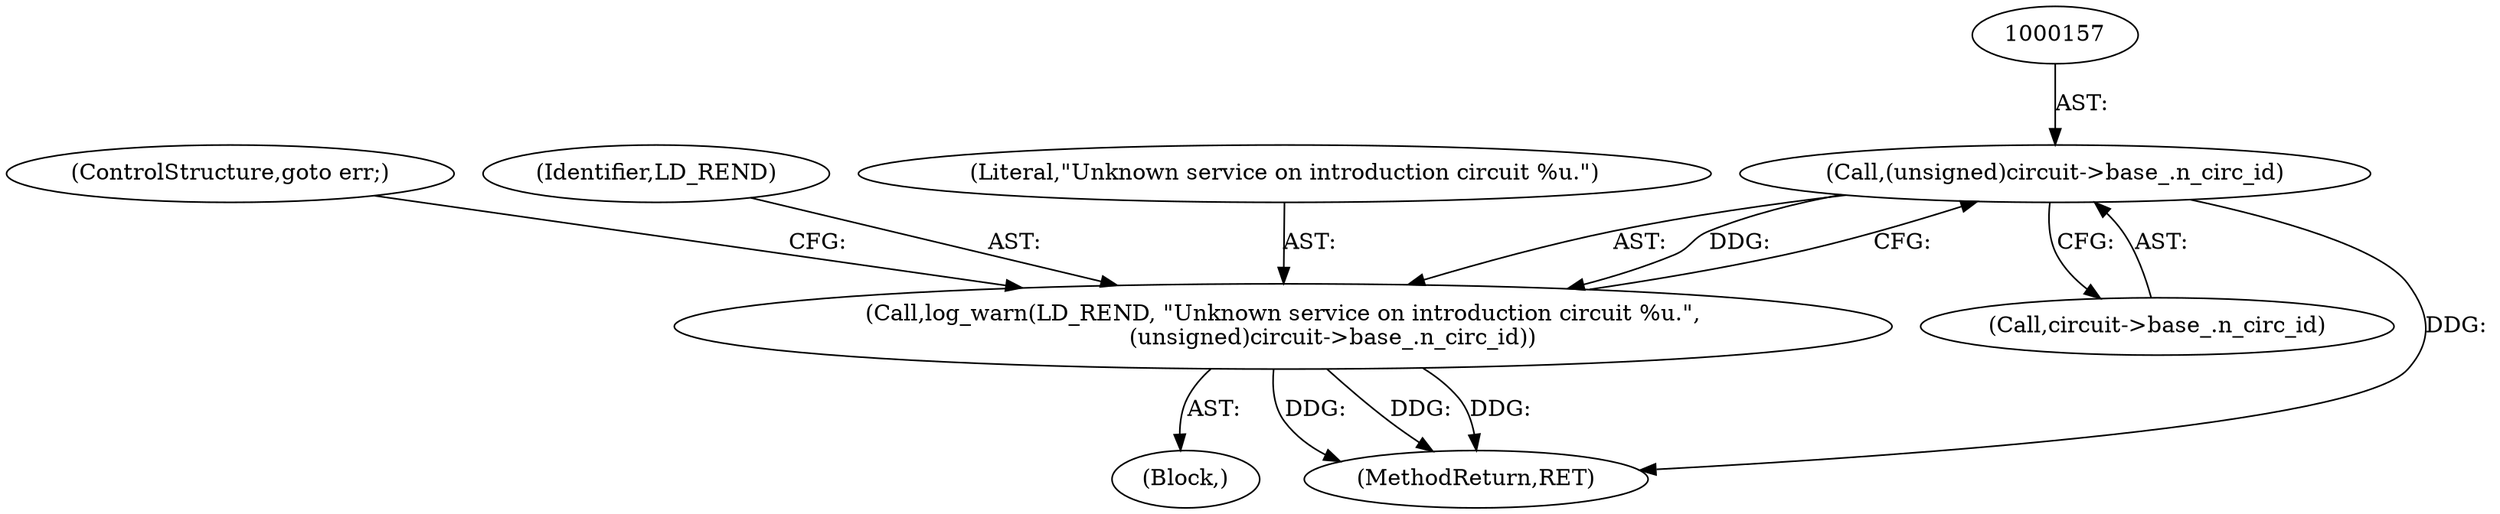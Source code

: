 digraph "0_tor_09ea89764a4d3a907808ed7d4fe42abfe64bd486@pointer" {
"1000156" [label="(Call,(unsigned)circuit->base_.n_circ_id)"];
"1000153" [label="(Call,log_warn(LD_REND, \"Unknown service on introduction circuit %u.\",\n              (unsigned)circuit->base_.n_circ_id))"];
"1000163" [label="(ControlStructure,goto err;)"];
"1000152" [label="(Block,)"];
"1000154" [label="(Identifier,LD_REND)"];
"1000156" [label="(Call,(unsigned)circuit->base_.n_circ_id)"];
"1000153" [label="(Call,log_warn(LD_REND, \"Unknown service on introduction circuit %u.\",\n              (unsigned)circuit->base_.n_circ_id))"];
"1000155" [label="(Literal,\"Unknown service on introduction circuit %u.\")"];
"1000158" [label="(Call,circuit->base_.n_circ_id)"];
"1000231" [label="(MethodReturn,RET)"];
"1000156" -> "1000153"  [label="AST: "];
"1000156" -> "1000158"  [label="CFG: "];
"1000157" -> "1000156"  [label="AST: "];
"1000158" -> "1000156"  [label="AST: "];
"1000153" -> "1000156"  [label="CFG: "];
"1000156" -> "1000231"  [label="DDG: "];
"1000156" -> "1000153"  [label="DDG: "];
"1000153" -> "1000152"  [label="AST: "];
"1000154" -> "1000153"  [label="AST: "];
"1000155" -> "1000153"  [label="AST: "];
"1000163" -> "1000153"  [label="CFG: "];
"1000153" -> "1000231"  [label="DDG: "];
"1000153" -> "1000231"  [label="DDG: "];
"1000153" -> "1000231"  [label="DDG: "];
}
